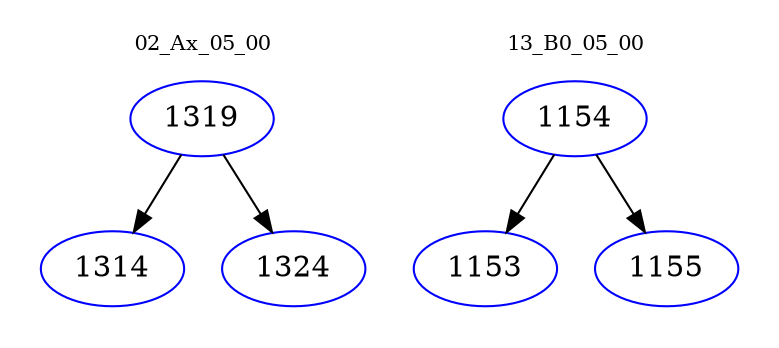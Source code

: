 digraph{
subgraph cluster_0 {
color = white
label = "02_Ax_05_00";
fontsize=10;
T0_1319 [label="1319", color="blue"]
T0_1319 -> T0_1314 [color="black"]
T0_1314 [label="1314", color="blue"]
T0_1319 -> T0_1324 [color="black"]
T0_1324 [label="1324", color="blue"]
}
subgraph cluster_1 {
color = white
label = "13_B0_05_00";
fontsize=10;
T1_1154 [label="1154", color="blue"]
T1_1154 -> T1_1153 [color="black"]
T1_1153 [label="1153", color="blue"]
T1_1154 -> T1_1155 [color="black"]
T1_1155 [label="1155", color="blue"]
}
}
